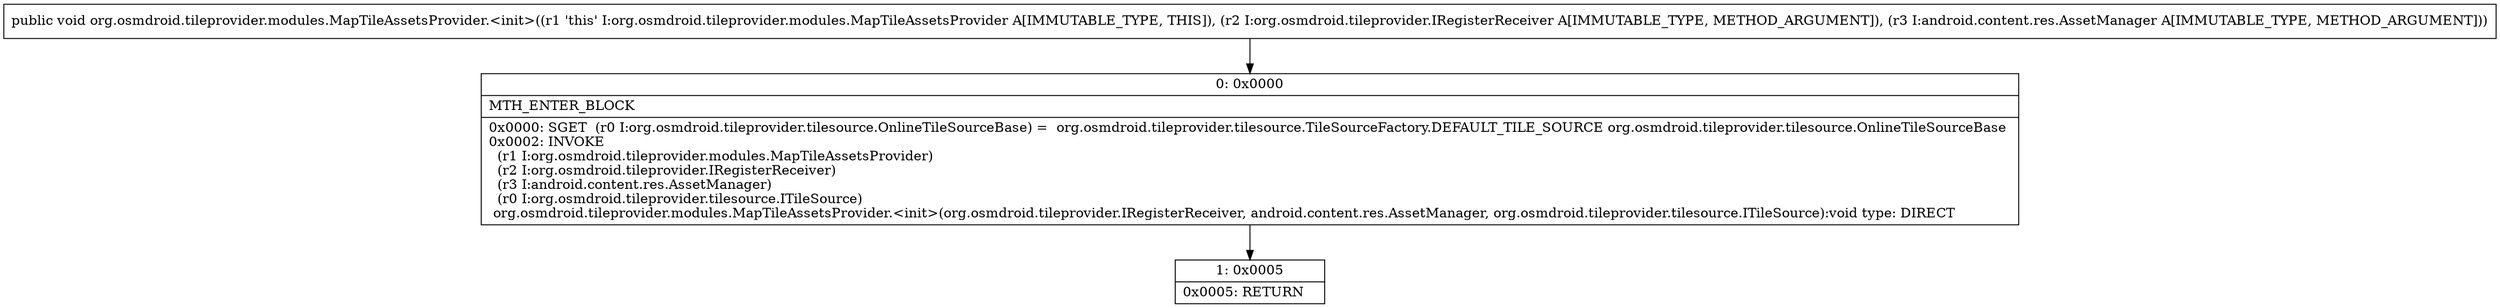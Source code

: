 digraph "CFG fororg.osmdroid.tileprovider.modules.MapTileAssetsProvider.\<init\>(Lorg\/osmdroid\/tileprovider\/IRegisterReceiver;Landroid\/content\/res\/AssetManager;)V" {
Node_0 [shape=record,label="{0\:\ 0x0000|MTH_ENTER_BLOCK\l|0x0000: SGET  (r0 I:org.osmdroid.tileprovider.tilesource.OnlineTileSourceBase) =  org.osmdroid.tileprovider.tilesource.TileSourceFactory.DEFAULT_TILE_SOURCE org.osmdroid.tileprovider.tilesource.OnlineTileSourceBase \l0x0002: INVOKE  \l  (r1 I:org.osmdroid.tileprovider.modules.MapTileAssetsProvider)\l  (r2 I:org.osmdroid.tileprovider.IRegisterReceiver)\l  (r3 I:android.content.res.AssetManager)\l  (r0 I:org.osmdroid.tileprovider.tilesource.ITileSource)\l org.osmdroid.tileprovider.modules.MapTileAssetsProvider.\<init\>(org.osmdroid.tileprovider.IRegisterReceiver, android.content.res.AssetManager, org.osmdroid.tileprovider.tilesource.ITileSource):void type: DIRECT \l}"];
Node_1 [shape=record,label="{1\:\ 0x0005|0x0005: RETURN   \l}"];
MethodNode[shape=record,label="{public void org.osmdroid.tileprovider.modules.MapTileAssetsProvider.\<init\>((r1 'this' I:org.osmdroid.tileprovider.modules.MapTileAssetsProvider A[IMMUTABLE_TYPE, THIS]), (r2 I:org.osmdroid.tileprovider.IRegisterReceiver A[IMMUTABLE_TYPE, METHOD_ARGUMENT]), (r3 I:android.content.res.AssetManager A[IMMUTABLE_TYPE, METHOD_ARGUMENT])) }"];
MethodNode -> Node_0;
Node_0 -> Node_1;
}

